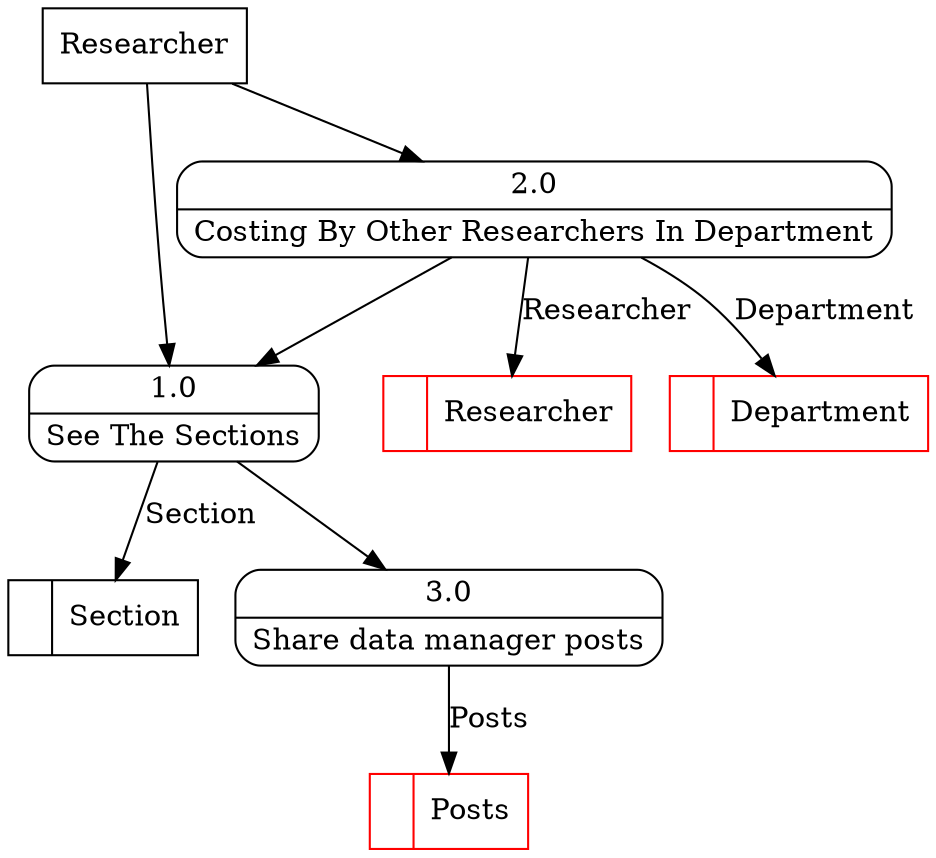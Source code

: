 digraph dfd2{ 
node[shape=record]
200 [label="<f0>  |<f1> Researcher " color=red];
201 [label="<f0>  |<f1> Section " ];
202 [label="<f0>  |<f1> Department " color=red];
203 [label="Researcher" shape=box];
204 [label="{<f0> 1.0|<f1> See The Sections }" shape=Mrecord];
205 [label="{<f0> 2.0|<f1> Costing By Other Researchers In Department }" shape=Mrecord];
3 [label="{<f0> 3.0|<f1> Share data manager posts }" shape=Mrecord];
204 -> 3
1001 [label="<f0>  |<f1> Posts " color=red];
3 -> 1001 [label="Posts"]
203 -> 204
203 -> 205
204 -> 201 [label="Section"]
205 -> 204
205 -> 200 [label="Researcher"]
205 -> 202 [label="Department"]
}